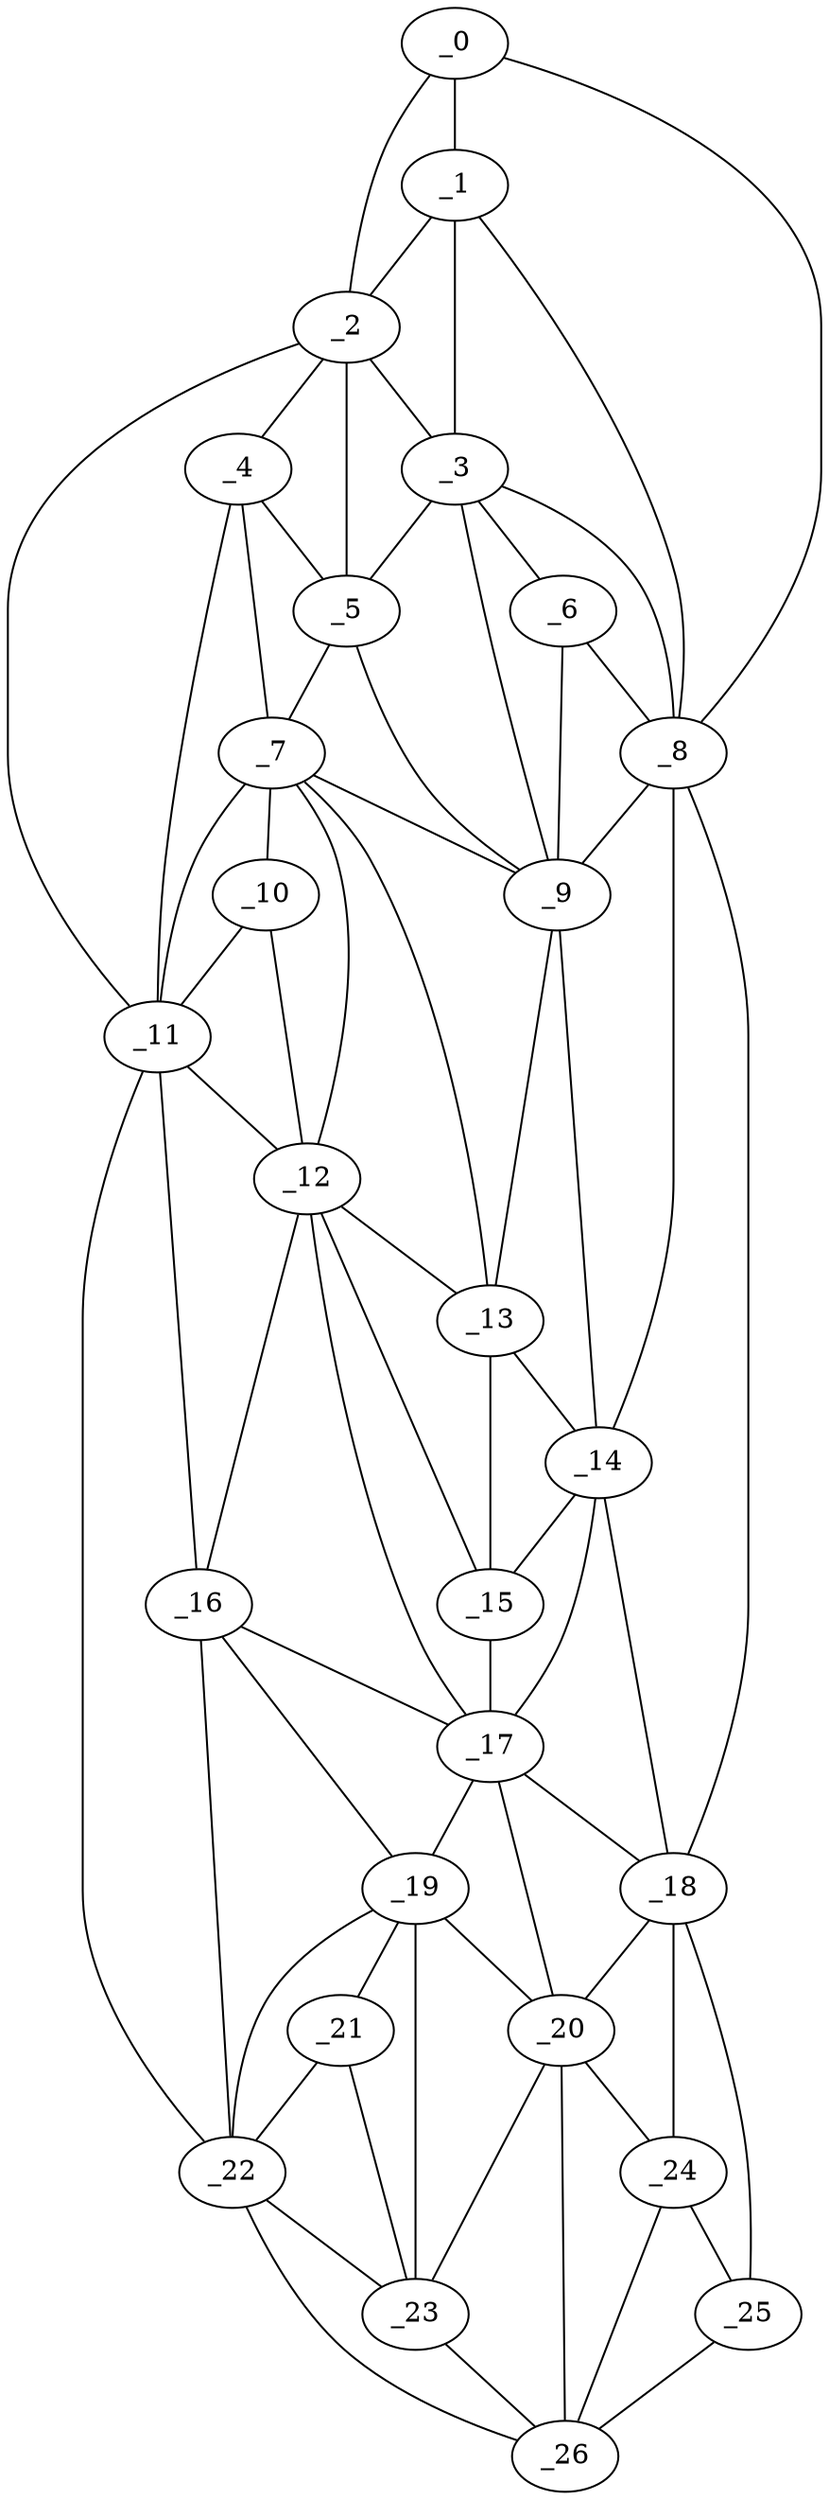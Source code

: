 graph "obj72__35.gxl" {
	_0	 [x=4,
		y=39];
	_1	 [x=16,
		y=40];
	_0 -- _1	 [valence=2];
	_2	 [x=19,
		y=70];
	_0 -- _2	 [valence=1];
	_8	 [x=47,
		y=29];
	_0 -- _8	 [valence=1];
	_1 -- _2	 [valence=1];
	_3	 [x=26,
		y=40];
	_1 -- _3	 [valence=2];
	_1 -- _8	 [valence=1];
	_2 -- _3	 [valence=2];
	_4	 [x=28,
		y=76];
	_2 -- _4	 [valence=2];
	_5	 [x=35,
		y=76];
	_2 -- _5	 [valence=2];
	_11	 [x=54,
		y=95];
	_2 -- _11	 [valence=1];
	_3 -- _5	 [valence=1];
	_6	 [x=42,
		y=37];
	_3 -- _6	 [valence=1];
	_3 -- _8	 [valence=2];
	_9	 [x=50,
		y=42];
	_3 -- _9	 [valence=2];
	_4 -- _5	 [valence=1];
	_7	 [x=43,
		y=80];
	_4 -- _7	 [valence=2];
	_4 -- _11	 [valence=1];
	_5 -- _7	 [valence=2];
	_5 -- _9	 [valence=1];
	_6 -- _8	 [valence=2];
	_6 -- _9	 [valence=2];
	_7 -- _9	 [valence=2];
	_10	 [x=52,
		y=89];
	_7 -- _10	 [valence=2];
	_7 -- _11	 [valence=2];
	_12	 [x=59,
		y=82];
	_7 -- _12	 [valence=2];
	_13	 [x=60,
		y=44];
	_7 -- _13	 [valence=1];
	_8 -- _9	 [valence=2];
	_14	 [x=65,
		y=33];
	_8 -- _14	 [valence=2];
	_18	 [x=94,
		y=29];
	_8 -- _18	 [valence=1];
	_9 -- _13	 [valence=2];
	_9 -- _14	 [valence=2];
	_10 -- _11	 [valence=2];
	_10 -- _12	 [valence=1];
	_11 -- _12	 [valence=2];
	_16	 [x=70,
		y=86];
	_11 -- _16	 [valence=1];
	_22	 [x=110,
		y=93];
	_11 -- _22	 [valence=1];
	_12 -- _13	 [valence=2];
	_15	 [x=68,
		y=44];
	_12 -- _15	 [valence=1];
	_12 -- _16	 [valence=1];
	_17	 [x=75,
		y=45];
	_12 -- _17	 [valence=2];
	_13 -- _14	 [valence=2];
	_13 -- _15	 [valence=2];
	_14 -- _15	 [valence=2];
	_14 -- _17	 [valence=2];
	_14 -- _18	 [valence=2];
	_15 -- _17	 [valence=1];
	_16 -- _17	 [valence=2];
	_19	 [x=94,
		y=74];
	_16 -- _19	 [valence=2];
	_16 -- _22	 [valence=1];
	_17 -- _18	 [valence=2];
	_17 -- _19	 [valence=2];
	_20	 [x=102,
		y=44];
	_17 -- _20	 [valence=2];
	_18 -- _20	 [valence=1];
	_24	 [x=114,
		y=40];
	_18 -- _24	 [valence=2];
	_25	 [x=126,
		y=37];
	_18 -- _25	 [valence=1];
	_19 -- _20	 [valence=2];
	_21	 [x=108,
		y=75];
	_19 -- _21	 [valence=1];
	_19 -- _22	 [valence=2];
	_23	 [x=113,
		y=70];
	_19 -- _23	 [valence=1];
	_20 -- _23	 [valence=2];
	_20 -- _24	 [valence=1];
	_26	 [x=126,
		y=49];
	_20 -- _26	 [valence=2];
	_21 -- _22	 [valence=2];
	_21 -- _23	 [valence=2];
	_22 -- _23	 [valence=1];
	_22 -- _26	 [valence=1];
	_23 -- _26	 [valence=1];
	_24 -- _25	 [valence=1];
	_24 -- _26	 [valence=2];
	_25 -- _26	 [valence=1];
}

